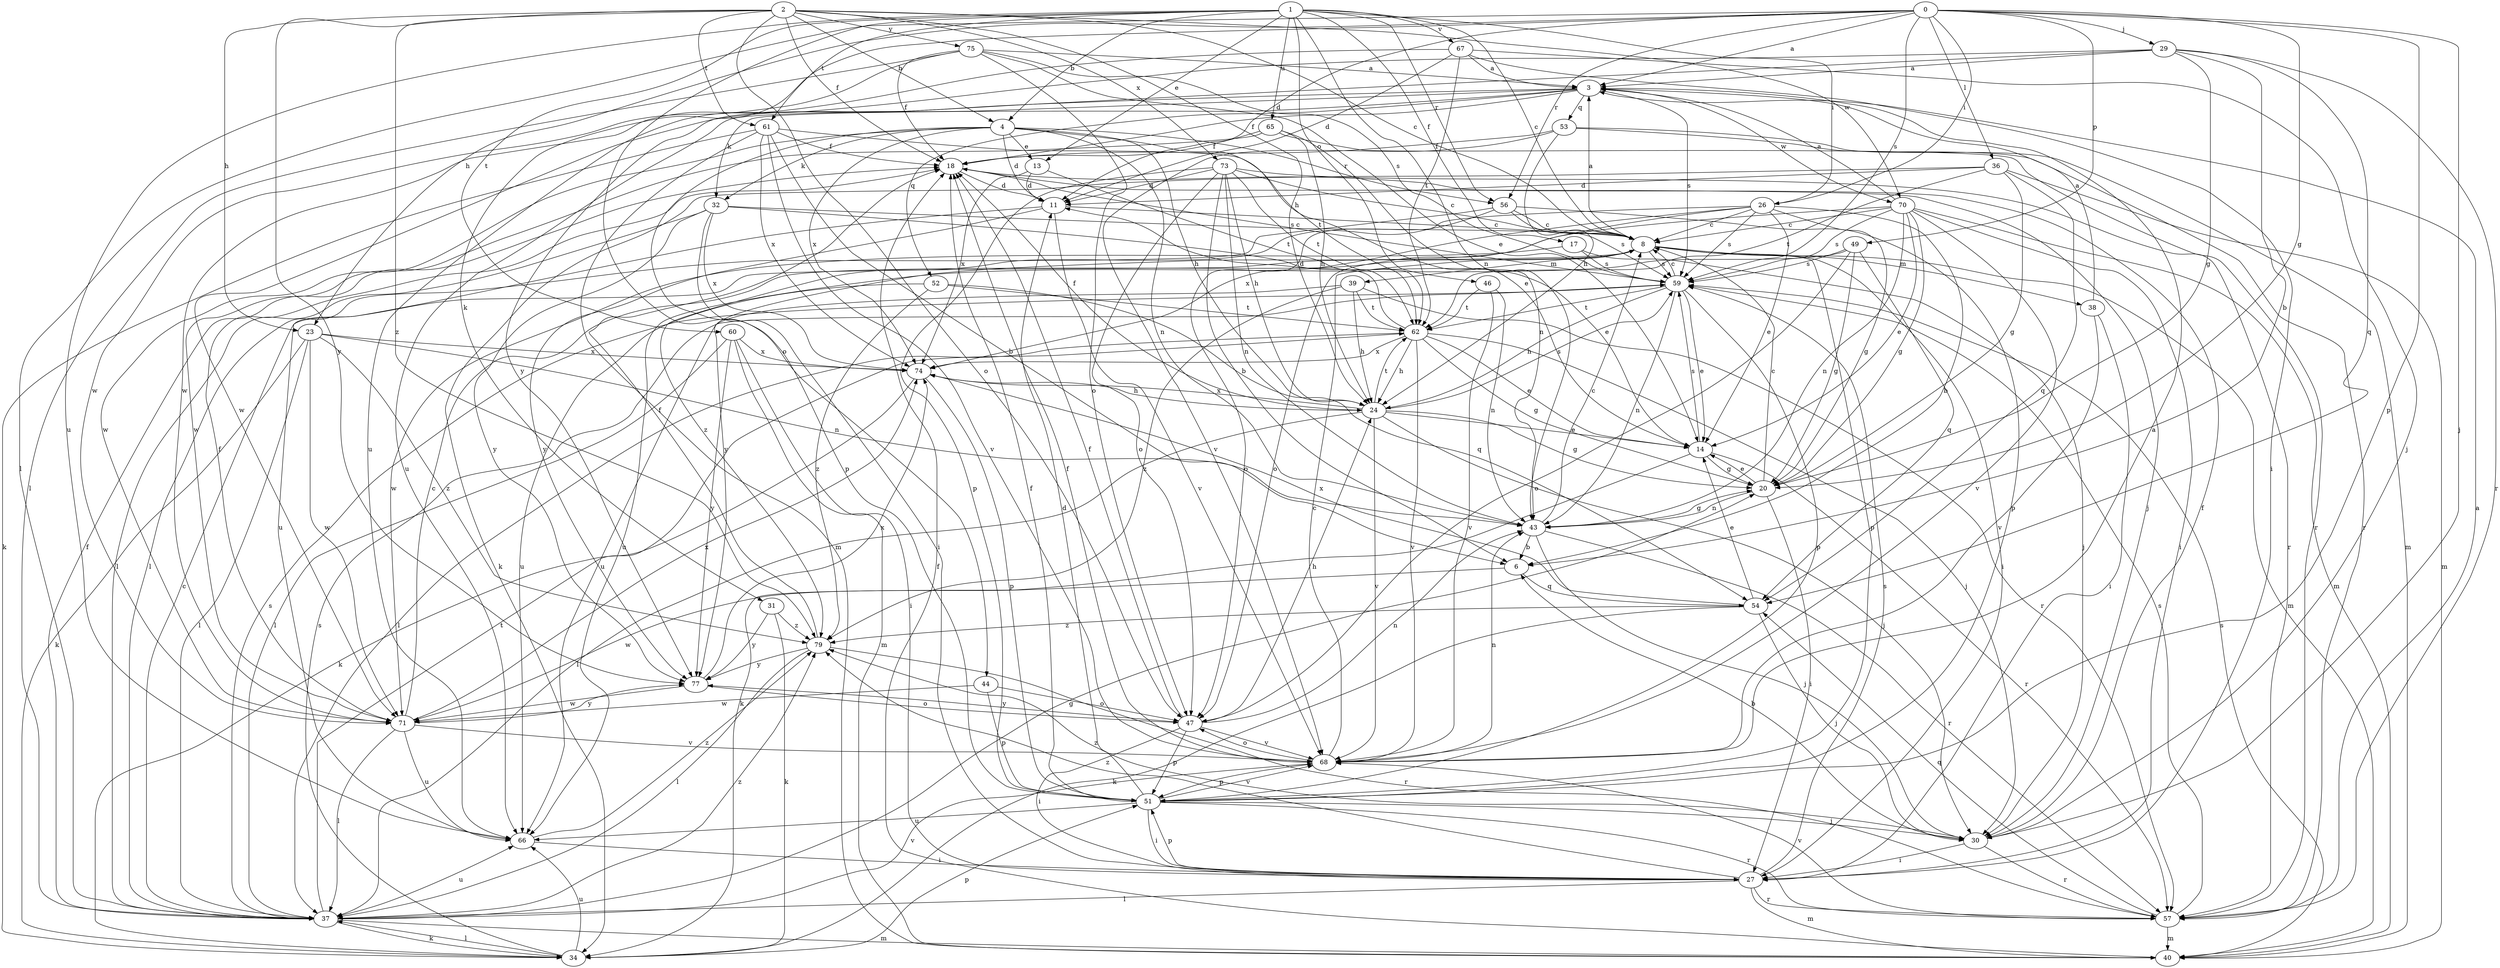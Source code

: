 strict digraph  {
0;
1;
2;
3;
4;
6;
8;
11;
13;
14;
17;
18;
20;
23;
24;
26;
27;
29;
30;
31;
32;
34;
36;
37;
38;
39;
40;
43;
44;
46;
47;
49;
51;
52;
53;
54;
56;
57;
59;
60;
61;
62;
65;
66;
67;
68;
70;
71;
73;
74;
75;
77;
79;
0 -> 3  [label=a];
0 -> 11  [label=d];
0 -> 20  [label=g];
0 -> 23  [label=h];
0 -> 26  [label=i];
0 -> 29  [label=j];
0 -> 30  [label=j];
0 -> 31  [label=k];
0 -> 36  [label=l];
0 -> 37  [label=l];
0 -> 49  [label=p];
0 -> 51  [label=p];
0 -> 56  [label=r];
0 -> 59  [label=s];
1 -> 4  [label=b];
1 -> 8  [label=c];
1 -> 13  [label=e];
1 -> 17  [label=f];
1 -> 26  [label=i];
1 -> 43  [label=n];
1 -> 44  [label=o];
1 -> 46  [label=o];
1 -> 56  [label=r];
1 -> 60  [label=t];
1 -> 61  [label=t];
1 -> 65  [label=u];
1 -> 66  [label=u];
1 -> 67  [label=v];
2 -> 4  [label=b];
2 -> 8  [label=c];
2 -> 18  [label=f];
2 -> 23  [label=h];
2 -> 24  [label=h];
2 -> 47  [label=o];
2 -> 61  [label=t];
2 -> 70  [label=w];
2 -> 73  [label=x];
2 -> 75  [label=y];
2 -> 77  [label=y];
2 -> 79  [label=z];
3 -> 18  [label=f];
3 -> 32  [label=k];
3 -> 52  [label=q];
3 -> 53  [label=q];
3 -> 59  [label=s];
3 -> 66  [label=u];
3 -> 70  [label=w];
3 -> 71  [label=w];
4 -> 11  [label=d];
4 -> 13  [label=e];
4 -> 24  [label=h];
4 -> 32  [label=k];
4 -> 43  [label=n];
4 -> 51  [label=p];
4 -> 56  [label=r];
4 -> 62  [label=t];
4 -> 71  [label=w];
4 -> 74  [label=x];
6 -> 54  [label=q];
6 -> 71  [label=w];
8 -> 3  [label=a];
8 -> 27  [label=i];
8 -> 38  [label=m];
8 -> 39  [label=m];
8 -> 40  [label=m];
8 -> 51  [label=p];
8 -> 59  [label=s];
11 -> 8  [label=c];
11 -> 66  [label=u];
11 -> 68  [label=v];
11 -> 77  [label=y];
13 -> 11  [label=d];
13 -> 62  [label=t];
13 -> 74  [label=x];
14 -> 20  [label=g];
14 -> 34  [label=k];
14 -> 57  [label=r];
14 -> 59  [label=s];
17 -> 30  [label=j];
17 -> 59  [label=s];
17 -> 71  [label=w];
18 -> 11  [label=d];
18 -> 30  [label=j];
18 -> 59  [label=s];
20 -> 8  [label=c];
20 -> 14  [label=e];
20 -> 27  [label=i];
20 -> 43  [label=n];
23 -> 34  [label=k];
23 -> 37  [label=l];
23 -> 43  [label=n];
23 -> 71  [label=w];
23 -> 74  [label=x];
23 -> 79  [label=z];
24 -> 14  [label=e];
24 -> 18  [label=f];
24 -> 20  [label=g];
24 -> 30  [label=j];
24 -> 37  [label=l];
24 -> 59  [label=s];
24 -> 62  [label=t];
24 -> 68  [label=v];
24 -> 74  [label=x];
26 -> 6  [label=b];
26 -> 8  [label=c];
26 -> 14  [label=e];
26 -> 20  [label=g];
26 -> 47  [label=o];
26 -> 59  [label=s];
26 -> 74  [label=x];
26 -> 79  [label=z];
27 -> 37  [label=l];
27 -> 40  [label=m];
27 -> 51  [label=p];
27 -> 57  [label=r];
27 -> 59  [label=s];
27 -> 79  [label=z];
29 -> 3  [label=a];
29 -> 6  [label=b];
29 -> 20  [label=g];
29 -> 54  [label=q];
29 -> 57  [label=r];
29 -> 66  [label=u];
29 -> 77  [label=y];
30 -> 6  [label=b];
30 -> 18  [label=f];
30 -> 27  [label=i];
30 -> 57  [label=r];
30 -> 79  [label=z];
31 -> 34  [label=k];
31 -> 77  [label=y];
31 -> 79  [label=z];
32 -> 8  [label=c];
32 -> 14  [label=e];
32 -> 27  [label=i];
32 -> 37  [label=l];
32 -> 74  [label=x];
32 -> 77  [label=y];
34 -> 37  [label=l];
34 -> 51  [label=p];
34 -> 59  [label=s];
34 -> 66  [label=u];
36 -> 11  [label=d];
36 -> 20  [label=g];
36 -> 34  [label=k];
36 -> 40  [label=m];
36 -> 54  [label=q];
36 -> 62  [label=t];
37 -> 8  [label=c];
37 -> 18  [label=f];
37 -> 20  [label=g];
37 -> 34  [label=k];
37 -> 40  [label=m];
37 -> 59  [label=s];
37 -> 62  [label=t];
37 -> 66  [label=u];
37 -> 68  [label=v];
37 -> 79  [label=z];
38 -> 3  [label=a];
38 -> 27  [label=i];
38 -> 68  [label=v];
39 -> 24  [label=h];
39 -> 57  [label=r];
39 -> 62  [label=t];
39 -> 66  [label=u];
39 -> 79  [label=z];
40 -> 18  [label=f];
40 -> 59  [label=s];
43 -> 6  [label=b];
43 -> 8  [label=c];
43 -> 20  [label=g];
43 -> 30  [label=j];
43 -> 57  [label=r];
44 -> 47  [label=o];
44 -> 51  [label=p];
44 -> 71  [label=w];
46 -> 43  [label=n];
46 -> 62  [label=t];
46 -> 68  [label=v];
47 -> 18  [label=f];
47 -> 24  [label=h];
47 -> 27  [label=i];
47 -> 43  [label=n];
47 -> 51  [label=p];
47 -> 68  [label=v];
47 -> 77  [label=y];
49 -> 20  [label=g];
49 -> 47  [label=o];
49 -> 54  [label=q];
49 -> 59  [label=s];
49 -> 66  [label=u];
51 -> 11  [label=d];
51 -> 18  [label=f];
51 -> 27  [label=i];
51 -> 30  [label=j];
51 -> 57  [label=r];
51 -> 66  [label=u];
51 -> 68  [label=v];
52 -> 54  [label=q];
52 -> 62  [label=t];
52 -> 66  [label=u];
52 -> 79  [label=z];
53 -> 18  [label=f];
53 -> 24  [label=h];
53 -> 40  [label=m];
53 -> 57  [label=r];
53 -> 68  [label=v];
54 -> 14  [label=e];
54 -> 30  [label=j];
54 -> 34  [label=k];
54 -> 74  [label=x];
54 -> 79  [label=z];
56 -> 8  [label=c];
56 -> 37  [label=l];
56 -> 47  [label=o];
56 -> 51  [label=p];
56 -> 59  [label=s];
57 -> 3  [label=a];
57 -> 40  [label=m];
57 -> 54  [label=q];
57 -> 59  [label=s];
57 -> 68  [label=v];
59 -> 8  [label=c];
59 -> 14  [label=e];
59 -> 24  [label=h];
59 -> 43  [label=n];
59 -> 51  [label=p];
59 -> 62  [label=t];
60 -> 27  [label=i];
60 -> 37  [label=l];
60 -> 40  [label=m];
60 -> 74  [label=x];
60 -> 77  [label=y];
61 -> 6  [label=b];
61 -> 14  [label=e];
61 -> 18  [label=f];
61 -> 34  [label=k];
61 -> 40  [label=m];
61 -> 68  [label=v];
61 -> 74  [label=x];
62 -> 11  [label=d];
62 -> 14  [label=e];
62 -> 20  [label=g];
62 -> 24  [label=h];
62 -> 30  [label=j];
62 -> 37  [label=l];
62 -> 68  [label=v];
62 -> 74  [label=x];
65 -> 18  [label=f];
65 -> 24  [label=h];
65 -> 43  [label=n];
65 -> 57  [label=r];
65 -> 71  [label=w];
66 -> 27  [label=i];
66 -> 79  [label=z];
67 -> 3  [label=a];
67 -> 11  [label=d];
67 -> 27  [label=i];
67 -> 30  [label=j];
67 -> 62  [label=t];
67 -> 71  [label=w];
68 -> 3  [label=a];
68 -> 8  [label=c];
68 -> 18  [label=f];
68 -> 43  [label=n];
68 -> 47  [label=o];
68 -> 51  [label=p];
70 -> 3  [label=a];
70 -> 8  [label=c];
70 -> 14  [label=e];
70 -> 20  [label=g];
70 -> 27  [label=i];
70 -> 40  [label=m];
70 -> 43  [label=n];
70 -> 59  [label=s];
70 -> 68  [label=v];
70 -> 77  [label=y];
71 -> 8  [label=c];
71 -> 18  [label=f];
71 -> 37  [label=l];
71 -> 66  [label=u];
71 -> 68  [label=v];
71 -> 74  [label=x];
71 -> 77  [label=y];
73 -> 6  [label=b];
73 -> 8  [label=c];
73 -> 11  [label=d];
73 -> 24  [label=h];
73 -> 43  [label=n];
73 -> 47  [label=o];
73 -> 51  [label=p];
73 -> 57  [label=r];
73 -> 62  [label=t];
74 -> 24  [label=h];
74 -> 34  [label=k];
74 -> 51  [label=p];
75 -> 3  [label=a];
75 -> 14  [label=e];
75 -> 18  [label=f];
75 -> 37  [label=l];
75 -> 47  [label=o];
75 -> 59  [label=s];
75 -> 71  [label=w];
77 -> 47  [label=o];
77 -> 71  [label=w];
77 -> 74  [label=x];
79 -> 18  [label=f];
79 -> 37  [label=l];
79 -> 57  [label=r];
79 -> 77  [label=y];
}
